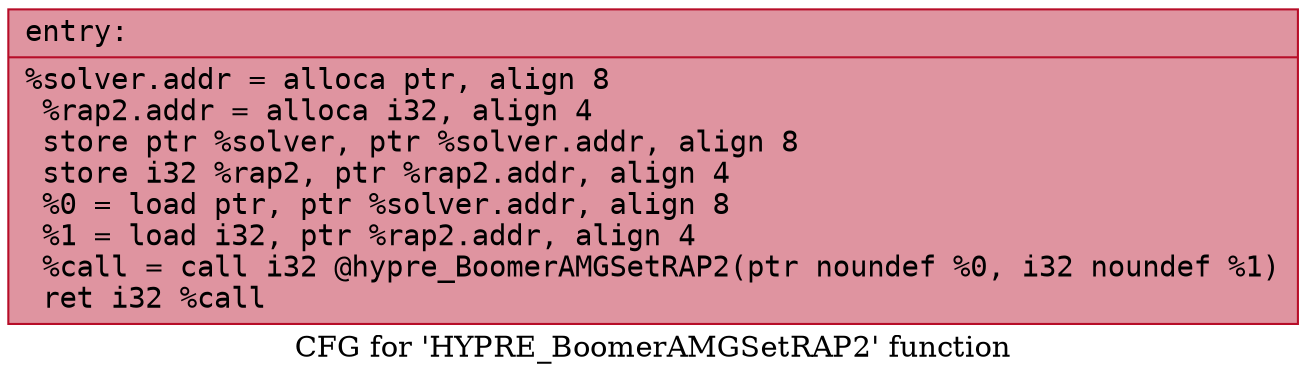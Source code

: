 digraph "CFG for 'HYPRE_BoomerAMGSetRAP2' function" {
	label="CFG for 'HYPRE_BoomerAMGSetRAP2' function";

	Node0x55f5a9a9f5d0 [shape=record,color="#b70d28ff", style=filled, fillcolor="#b70d2870" fontname="Courier",label="{entry:\l|  %solver.addr = alloca ptr, align 8\l  %rap2.addr = alloca i32, align 4\l  store ptr %solver, ptr %solver.addr, align 8\l  store i32 %rap2, ptr %rap2.addr, align 4\l  %0 = load ptr, ptr %solver.addr, align 8\l  %1 = load i32, ptr %rap2.addr, align 4\l  %call = call i32 @hypre_BoomerAMGSetRAP2(ptr noundef %0, i32 noundef %1)\l  ret i32 %call\l}"];
}
